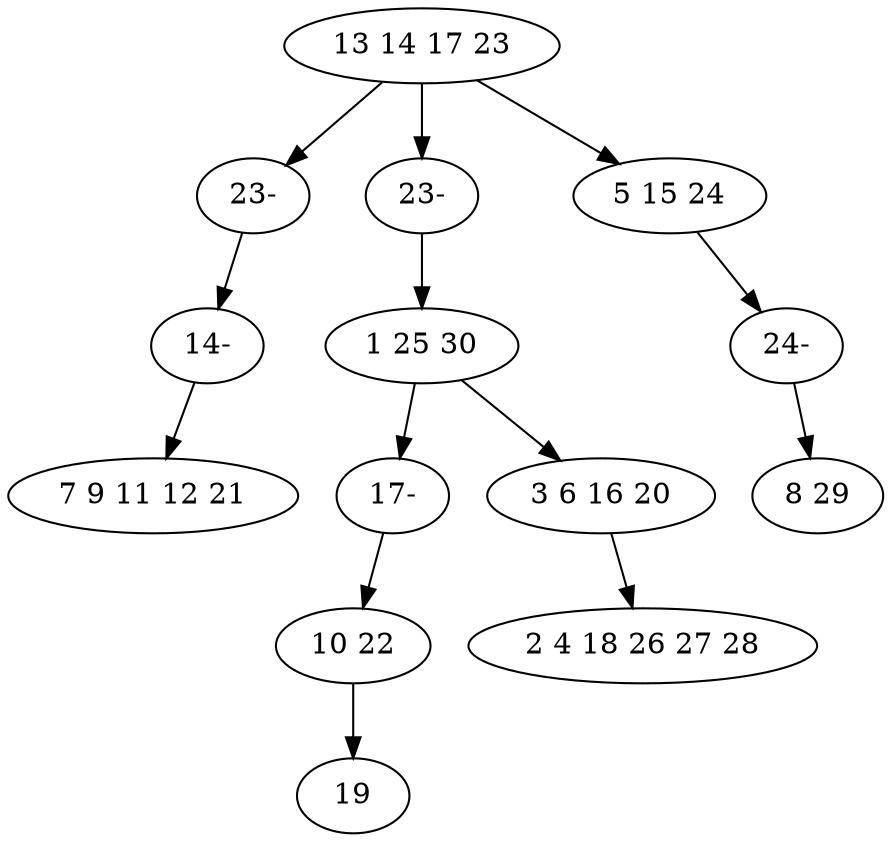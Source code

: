 digraph true_tree {
	"0" -> "9"
	"0" -> "13"
	"2" -> "12"
	"2" -> "4"
	"4" -> "5"
	"0" -> "6"
	"3" -> "7"
	"6" -> "10"
	"9" -> "11"
	"10" -> "8"
	"11" -> "1"
	"12" -> "3"
	"13" -> "2"
	"0" [label="13 14 17 23"];
	"1" [label="7 9 11 12 21"];
	"2" [label="1 25 30"];
	"3" [label="10 22"];
	"4" [label="3 6 16 20"];
	"5" [label="2 4 18 26 27 28"];
	"6" [label="5 15 24"];
	"7" [label="19"];
	"8" [label="8 29"];
	"9" [label="23-"];
	"10" [label="24-"];
	"11" [label="14-"];
	"12" [label="17-"];
	"13" [label="23-"];
}
